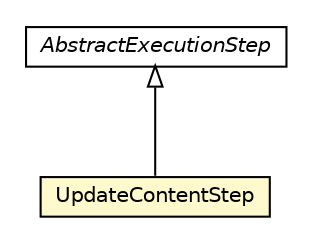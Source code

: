 #!/usr/local/bin/dot
#
# Class diagram 
# Generated by UMLGraph version R5_6-24-gf6e263 (http://www.umlgraph.org/)
#

digraph G {
	edge [fontname="Helvetica",fontsize=10,labelfontname="Helvetica",labelfontsize=10];
	node [fontname="Helvetica",fontsize=10,shape=plaintext];
	nodesep=0.25;
	ranksep=0.5;
	// com.orientechnologies.orient.core.sql.executor.UpdateContentStep
	c7959838 [label=<<table title="com.orientechnologies.orient.core.sql.executor.UpdateContentStep" border="0" cellborder="1" cellspacing="0" cellpadding="2" port="p" bgcolor="lemonChiffon" href="./UpdateContentStep.html">
		<tr><td><table border="0" cellspacing="0" cellpadding="1">
<tr><td align="center" balign="center"> UpdateContentStep </td></tr>
		</table></td></tr>
		</table>>, URL="./UpdateContentStep.html", fontname="Helvetica", fontcolor="black", fontsize=10.0];
	// com.orientechnologies.orient.core.sql.executor.AbstractExecutionStep
	c7959885 [label=<<table title="com.orientechnologies.orient.core.sql.executor.AbstractExecutionStep" border="0" cellborder="1" cellspacing="0" cellpadding="2" port="p" href="./AbstractExecutionStep.html">
		<tr><td><table border="0" cellspacing="0" cellpadding="1">
<tr><td align="center" balign="center"><font face="Helvetica-Oblique"> AbstractExecutionStep </font></td></tr>
		</table></td></tr>
		</table>>, URL="./AbstractExecutionStep.html", fontname="Helvetica", fontcolor="black", fontsize=10.0];
	//com.orientechnologies.orient.core.sql.executor.UpdateContentStep extends com.orientechnologies.orient.core.sql.executor.AbstractExecutionStep
	c7959885:p -> c7959838:p [dir=back,arrowtail=empty];
}

